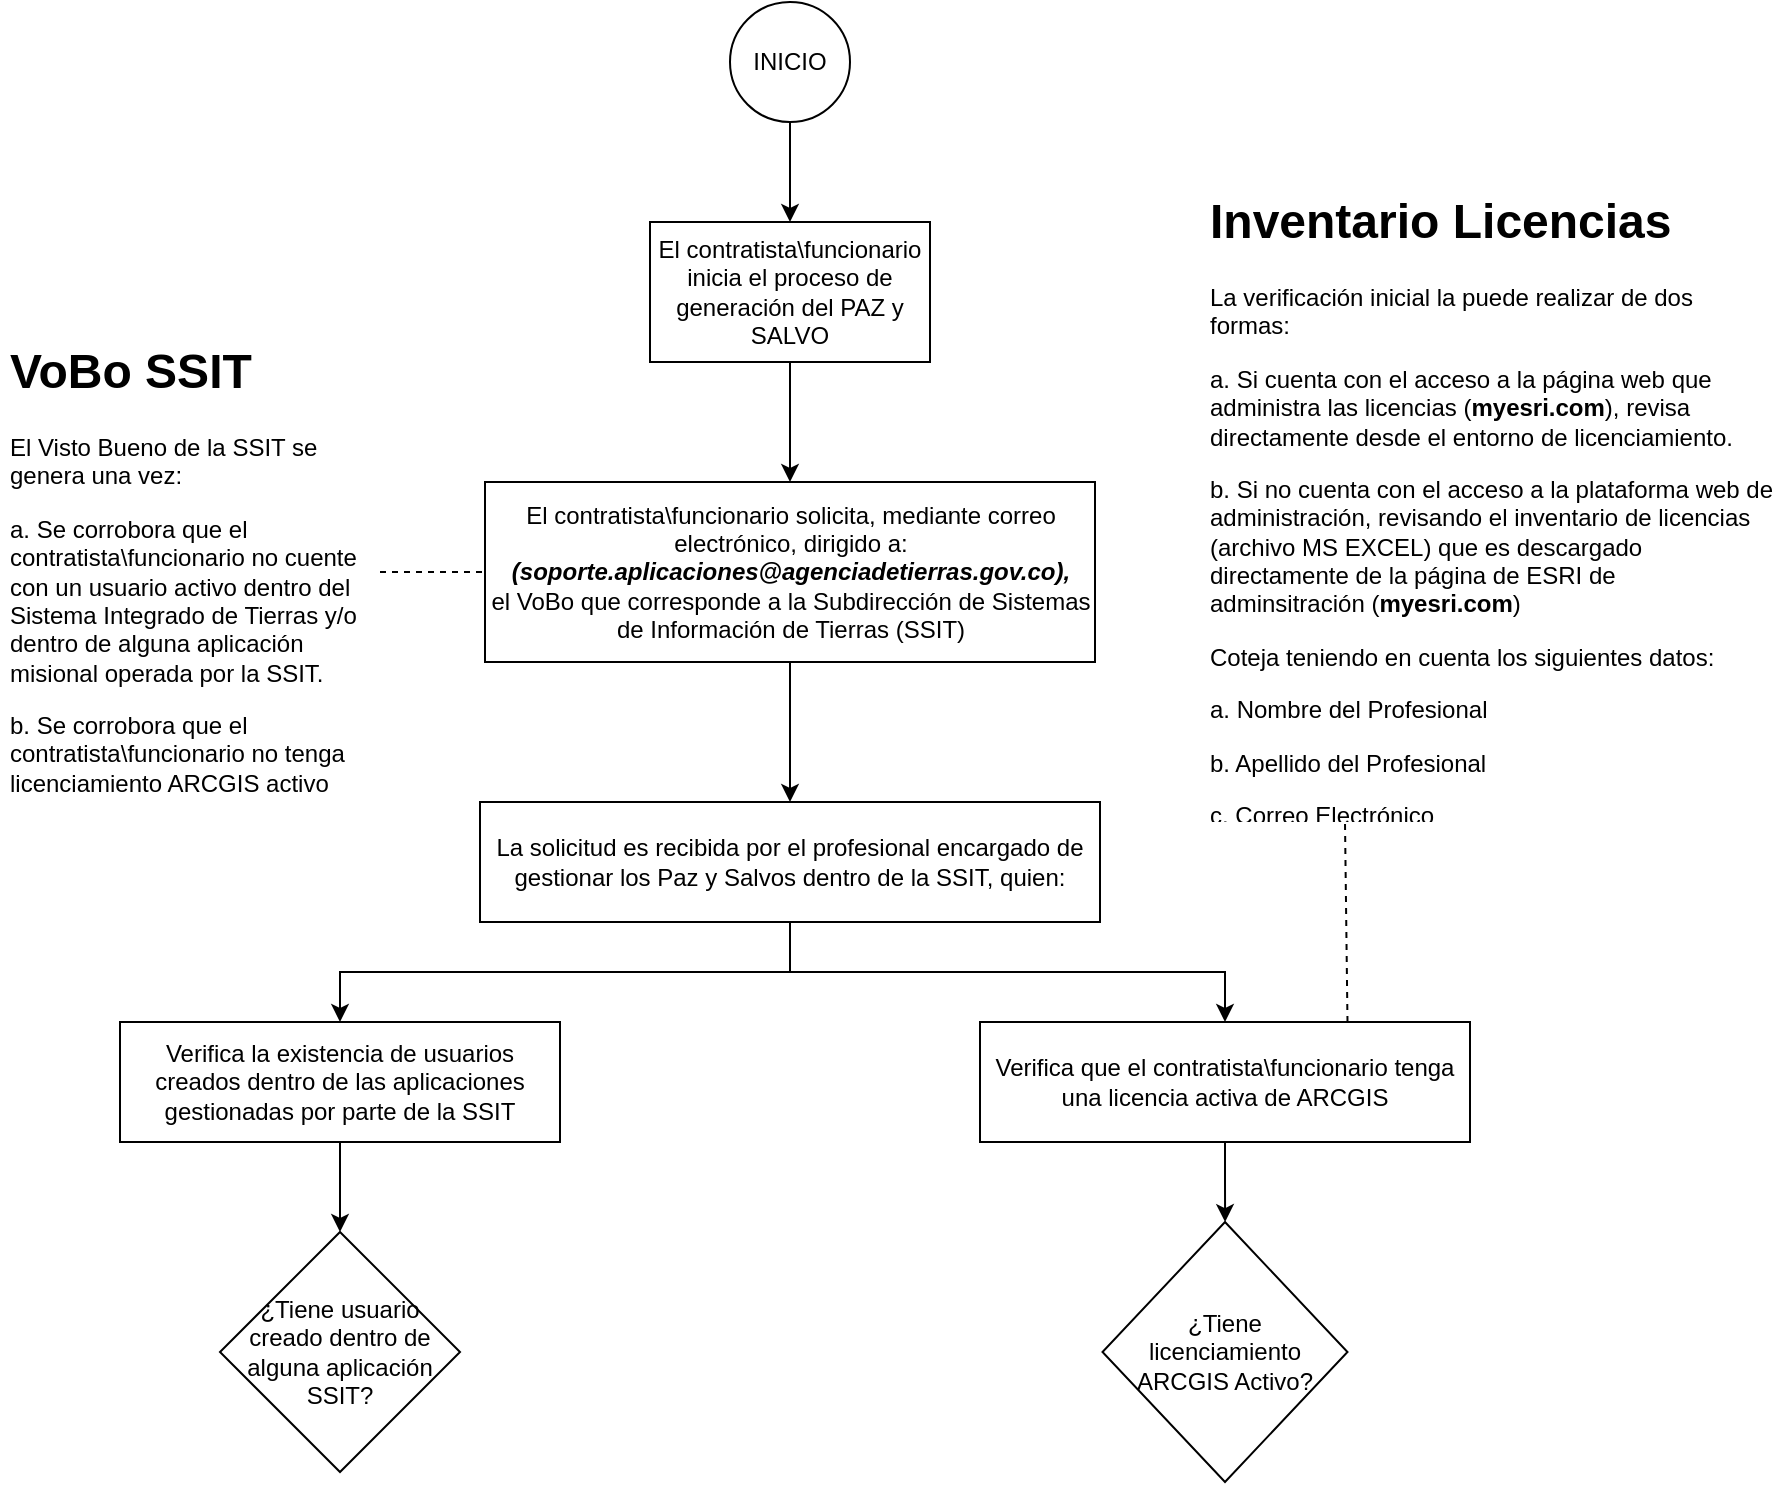 <mxfile version="13.3.7" type="github"><diagram id="EWO0N7kChD3yhIQkibt1" name="Page-1"><mxGraphModel dx="1289" dy="804" grid="1" gridSize="10" guides="1" tooltips="1" connect="1" arrows="1" fold="1" page="1" pageScale="1" pageWidth="1169" pageHeight="827" math="0" shadow="0"><root><mxCell id="0"/><mxCell id="1" parent="0"/><mxCell id="-iUiOwt4sMBN9Z4fG8X7-7" style="edgeStyle=orthogonalEdgeStyle;rounded=0;orthogonalLoop=1;jettySize=auto;html=1;exitX=0.5;exitY=1;exitDx=0;exitDy=0;entryX=0.5;entryY=0;entryDx=0;entryDy=0;" edge="1" parent="1" source="-iUiOwt4sMBN9Z4fG8X7-1" target="-iUiOwt4sMBN9Z4fG8X7-2"><mxGeometry relative="1" as="geometry"/></mxCell><mxCell id="-iUiOwt4sMBN9Z4fG8X7-1" value="INICIO" style="ellipse;whiteSpace=wrap;html=1;aspect=fixed;" vertex="1" parent="1"><mxGeometry x="545" y="44" width="60" height="60" as="geometry"/></mxCell><mxCell id="-iUiOwt4sMBN9Z4fG8X7-10" style="edgeStyle=orthogonalEdgeStyle;rounded=0;orthogonalLoop=1;jettySize=auto;html=1;exitX=0.5;exitY=1;exitDx=0;exitDy=0;entryX=0.5;entryY=0;entryDx=0;entryDy=0;" edge="1" parent="1" source="-iUiOwt4sMBN9Z4fG8X7-2" target="-iUiOwt4sMBN9Z4fG8X7-3"><mxGeometry relative="1" as="geometry"/></mxCell><mxCell id="-iUiOwt4sMBN9Z4fG8X7-2" value="El contratista\funcionario inicia el proceso de generación del PAZ y SALVO" style="rounded=0;whiteSpace=wrap;html=1;" vertex="1" parent="1"><mxGeometry x="505" y="154" width="140" height="70" as="geometry"/></mxCell><mxCell id="-iUiOwt4sMBN9Z4fG8X7-12" style="edgeStyle=orthogonalEdgeStyle;rounded=0;orthogonalLoop=1;jettySize=auto;html=1;" edge="1" parent="1" source="-iUiOwt4sMBN9Z4fG8X7-3" target="-iUiOwt4sMBN9Z4fG8X7-11"><mxGeometry relative="1" as="geometry"/></mxCell><mxCell id="-iUiOwt4sMBN9Z4fG8X7-3" value="El contratista\funcionario solicita, mediante correo electrónico, dirigido a: &lt;b&gt;&lt;i&gt;(soporte.aplicaciones@agenciadetierras.gov.co), &lt;/i&gt;&lt;/b&gt;&lt;br&gt;el VoBo que corresponde a la Subdirección de Sistemas de Información de Tierras (SSIT)" style="rounded=0;whiteSpace=wrap;html=1;" vertex="1" parent="1"><mxGeometry x="422.5" y="284" width="305" height="90" as="geometry"/></mxCell><mxCell id="-iUiOwt4sMBN9Z4fG8X7-4" value="&lt;h1&gt;VoBo SSIT&lt;/h1&gt;&lt;p&gt;El Visto Bueno de la SSIT se genera una vez:&lt;/p&gt;&lt;p&gt;a. Se corrobora que el contratista\funcionario no cuente con un usuario activo dentro del Sistema Integrado de Tierras y/o dentro de alguna aplicación misional operada por la SSIT.&lt;/p&gt;&lt;p&gt;b. Se corrobora que el contratista\funcionario no tenga licenciamiento ARCGIS activo&lt;/p&gt;" style="text;html=1;strokeColor=none;fillColor=none;spacing=5;spacingTop=-20;whiteSpace=wrap;overflow=hidden;rounded=0;" vertex="1" parent="1"><mxGeometry x="180" y="209" width="190" height="240" as="geometry"/></mxCell><mxCell id="-iUiOwt4sMBN9Z4fG8X7-18" style="edgeStyle=orthogonalEdgeStyle;rounded=0;orthogonalLoop=1;jettySize=auto;html=1;entryX=0.5;entryY=0;entryDx=0;entryDy=0;" edge="1" parent="1" source="-iUiOwt4sMBN9Z4fG8X7-11" target="-iUiOwt4sMBN9Z4fG8X7-16"><mxGeometry relative="1" as="geometry"/></mxCell><mxCell id="-iUiOwt4sMBN9Z4fG8X7-19" style="edgeStyle=orthogonalEdgeStyle;rounded=0;orthogonalLoop=1;jettySize=auto;html=1;exitX=0.5;exitY=1;exitDx=0;exitDy=0;" edge="1" parent="1" source="-iUiOwt4sMBN9Z4fG8X7-11" target="-iUiOwt4sMBN9Z4fG8X7-17"><mxGeometry relative="1" as="geometry"/></mxCell><mxCell id="-iUiOwt4sMBN9Z4fG8X7-11" value="La solicitud es recibida por el profesional encargado de gestionar los Paz y Salvos dentro de la SSIT, quien:" style="rounded=0;whiteSpace=wrap;html=1;" vertex="1" parent="1"><mxGeometry x="420" y="444" width="310" height="60" as="geometry"/></mxCell><mxCell id="-iUiOwt4sMBN9Z4fG8X7-13" value="" style="endArrow=none;dashed=1;html=1;entryX=0;entryY=0.5;entryDx=0;entryDy=0;exitX=1;exitY=0.5;exitDx=0;exitDy=0;" edge="1" parent="1" source="-iUiOwt4sMBN9Z4fG8X7-4" target="-iUiOwt4sMBN9Z4fG8X7-3"><mxGeometry width="50" height="50" relative="1" as="geometry"><mxPoint x="290" y="544" as="sourcePoint"/><mxPoint x="340" y="494" as="targetPoint"/></mxGeometry></mxCell><mxCell id="-iUiOwt4sMBN9Z4fG8X7-29" style="edgeStyle=orthogonalEdgeStyle;rounded=0;orthogonalLoop=1;jettySize=auto;html=1;entryX=0.5;entryY=0;entryDx=0;entryDy=0;" edge="1" parent="1" source="-iUiOwt4sMBN9Z4fG8X7-16" target="-iUiOwt4sMBN9Z4fG8X7-28"><mxGeometry relative="1" as="geometry"/></mxCell><mxCell id="-iUiOwt4sMBN9Z4fG8X7-16" value="Verifica la existencia de usuarios creados dentro de las aplicaciones gestionadas por parte de la SSIT" style="rounded=0;whiteSpace=wrap;html=1;" vertex="1" parent="1"><mxGeometry x="240" y="554" width="220" height="60" as="geometry"/></mxCell><mxCell id="-iUiOwt4sMBN9Z4fG8X7-27" style="edgeStyle=orthogonalEdgeStyle;rounded=0;orthogonalLoop=1;jettySize=auto;html=1;" edge="1" parent="1" source="-iUiOwt4sMBN9Z4fG8X7-17" target="-iUiOwt4sMBN9Z4fG8X7-20"><mxGeometry relative="1" as="geometry"/></mxCell><mxCell id="-iUiOwt4sMBN9Z4fG8X7-17" value="Verifica que el contratista\funcionario tenga una licencia activa de ARCGIS" style="rounded=0;whiteSpace=wrap;html=1;" vertex="1" parent="1"><mxGeometry x="670" y="554" width="245" height="60" as="geometry"/></mxCell><mxCell id="-iUiOwt4sMBN9Z4fG8X7-20" value="¿Tiene&lt;br&gt;licenciamiento &lt;br&gt;ARCGIS Activo?" style="rhombus;whiteSpace=wrap;html=1;" vertex="1" parent="1"><mxGeometry x="731.25" y="654" width="122.5" height="130" as="geometry"/></mxCell><mxCell id="-iUiOwt4sMBN9Z4fG8X7-21" value="&lt;h1&gt;Inventario Licencias&lt;/h1&gt;&lt;p&gt;La verificación inicial la puede realizar de dos formas:&amp;nbsp;&lt;/p&gt;&lt;p&gt;a. Si cuenta con el acceso a la página web que administra las licencias (&lt;b&gt;myesri.com&lt;/b&gt;), revisa directamente desde el entorno de licenciamiento.&lt;/p&gt;&lt;p&gt;b. Si no cuenta con el acceso a la plataforma web de administración, revisando el inventario de licencias (archivo MS EXCEL) que es descargado directamente de la página de ESRI de adminsitración (&lt;b&gt;myesri.com&lt;/b&gt;)&lt;/p&gt;&lt;p&gt;Coteja teniendo en cuenta los siguientes datos:&lt;/p&gt;&lt;p&gt;a. Nombre del Profesional&lt;/p&gt;&lt;p&gt;b. Apellido del Profesional&lt;/p&gt;&lt;p&gt;c. Correo Electrónico&lt;/p&gt;" style="text;html=1;strokeColor=none;fillColor=none;spacing=5;spacingTop=-20;whiteSpace=wrap;overflow=hidden;rounded=0;" vertex="1" parent="1"><mxGeometry x="780" y="134" width="290" height="320" as="geometry"/></mxCell><mxCell id="-iUiOwt4sMBN9Z4fG8X7-25" value="" style="endArrow=none;dashed=1;html=1;exitX=0.75;exitY=0;exitDx=0;exitDy=0;entryX=0.25;entryY=1;entryDx=0;entryDy=0;" edge="1" parent="1" source="-iUiOwt4sMBN9Z4fG8X7-17" target="-iUiOwt4sMBN9Z4fG8X7-21"><mxGeometry width="50" height="50" relative="1" as="geometry"><mxPoint x="1000" y="594" as="sourcePoint"/><mxPoint x="1050" y="544" as="targetPoint"/></mxGeometry></mxCell><mxCell id="-iUiOwt4sMBN9Z4fG8X7-28" value="¿Tiene usuario creado dentro de alguna aplicación SSIT?" style="rhombus;whiteSpace=wrap;html=1;" vertex="1" parent="1"><mxGeometry x="290" y="659" width="120" height="120" as="geometry"/></mxCell></root></mxGraphModel></diagram></mxfile>